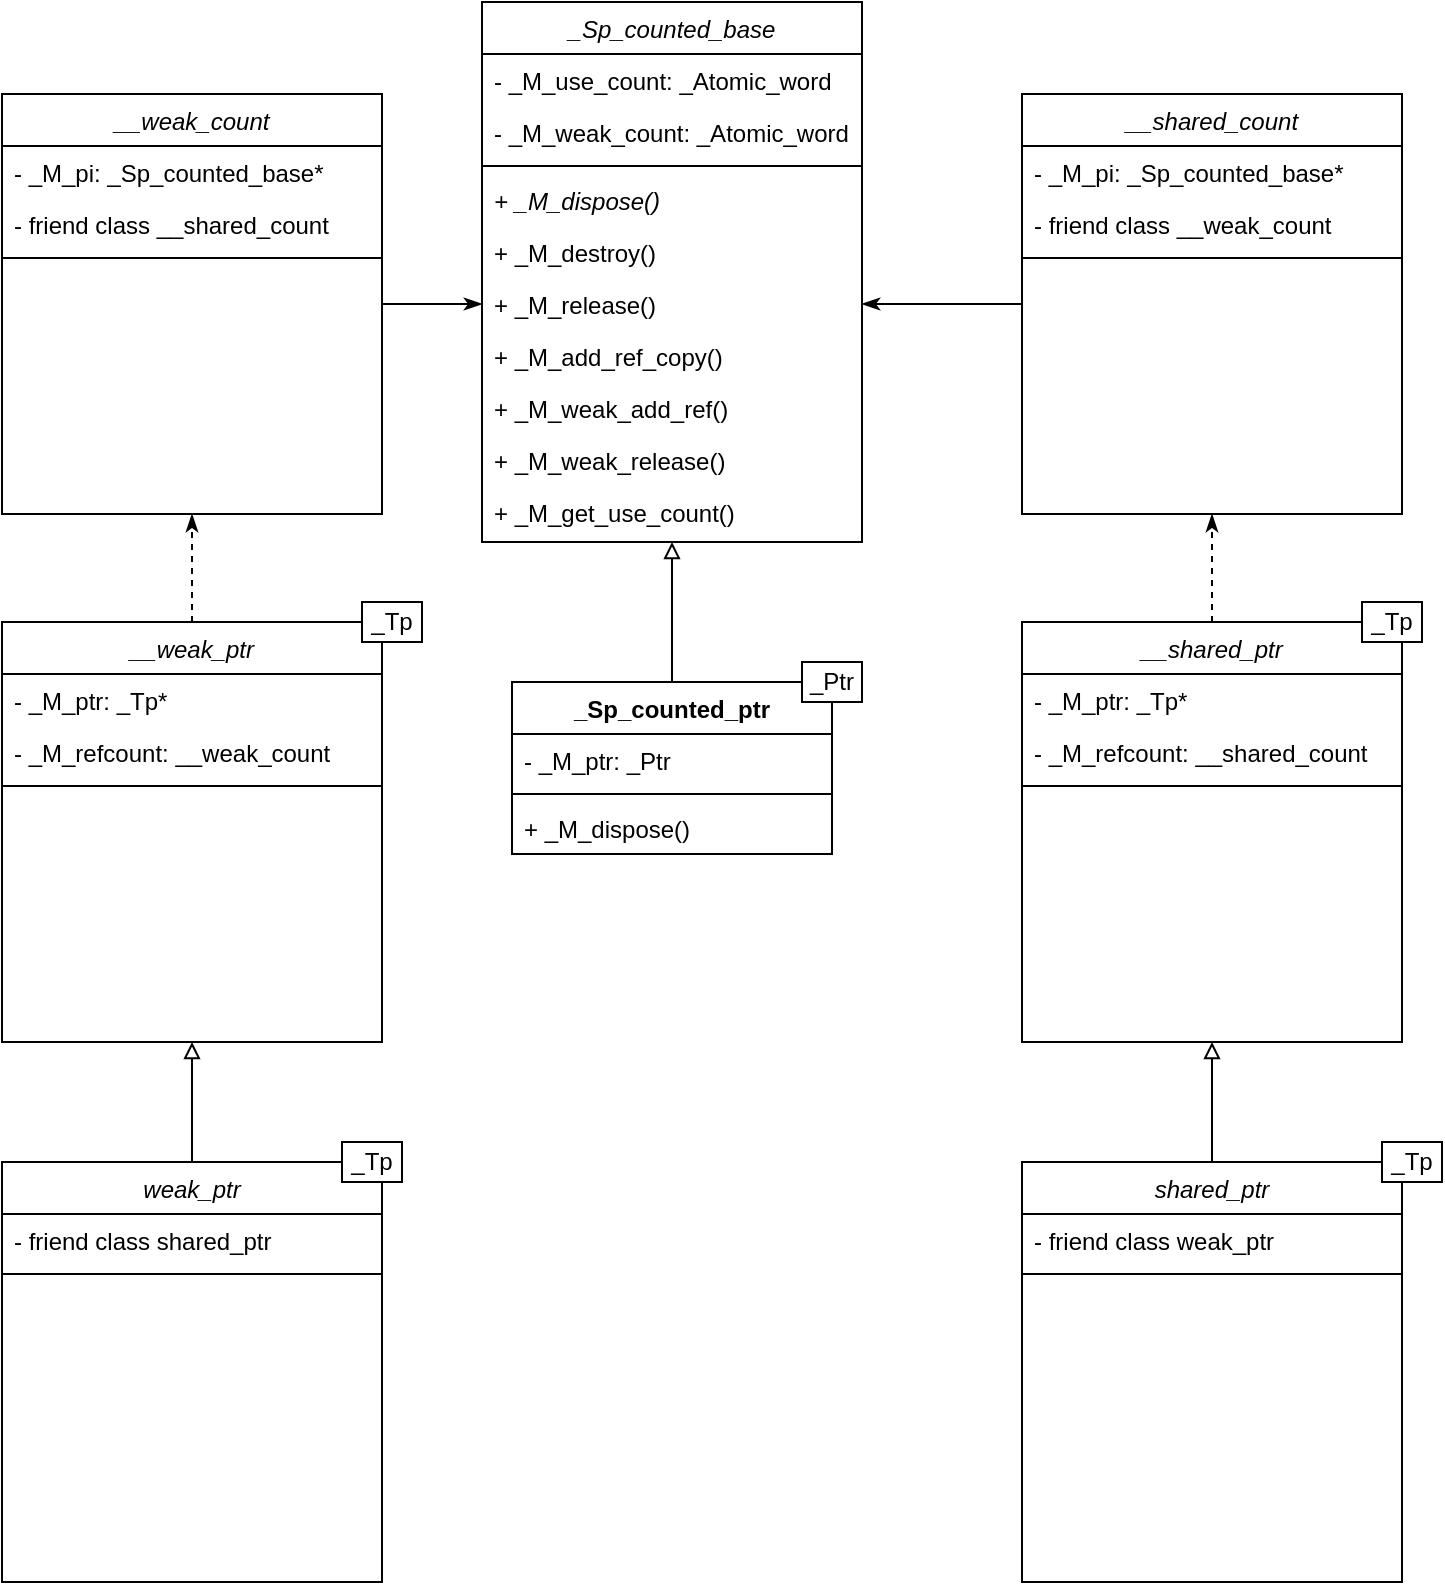 <mxfile version="17.2.4" type="device"><diagram id="C5RBs43oDa-KdzZeNtuy" name="Page-1"><mxGraphModel dx="1350" dy="878" grid="1" gridSize="10" guides="1" tooltips="1" connect="1" arrows="1" fold="1" page="1" pageScale="1" pageWidth="827" pageHeight="1169" math="0" shadow="0"><root><mxCell id="WIyWlLk6GJQsqaUBKTNV-0"/><mxCell id="WIyWlLk6GJQsqaUBKTNV-1" parent="WIyWlLk6GJQsqaUBKTNV-0"/><mxCell id="zkfFHV4jXpPFQw0GAbJ--0" value="_Sp_counted_base" style="swimlane;fontStyle=2;align=center;verticalAlign=top;childLayout=stackLayout;horizontal=1;startSize=26;horizontalStack=0;resizeParent=1;resizeLast=0;collapsible=1;marginBottom=0;rounded=0;shadow=0;strokeWidth=1;" parent="WIyWlLk6GJQsqaUBKTNV-1" vertex="1"><mxGeometry x="294" y="60" width="190" height="270" as="geometry"><mxRectangle x="220" y="120" width="160" height="26" as="alternateBounds"/></mxGeometry></mxCell><mxCell id="zkfFHV4jXpPFQw0GAbJ--1" value="- _M_use_count: _Atomic_word" style="text;align=left;verticalAlign=top;spacingLeft=4;spacingRight=4;overflow=hidden;rotatable=0;points=[[0,0.5],[1,0.5]];portConstraint=eastwest;" parent="zkfFHV4jXpPFQw0GAbJ--0" vertex="1"><mxGeometry y="26" width="190" height="26" as="geometry"/></mxCell><mxCell id="zkfFHV4jXpPFQw0GAbJ--2" value="- _M_weak_count: _Atomic_word" style="text;align=left;verticalAlign=top;spacingLeft=4;spacingRight=4;overflow=hidden;rotatable=0;points=[[0,0.5],[1,0.5]];portConstraint=eastwest;rounded=0;shadow=0;html=0;" parent="zkfFHV4jXpPFQw0GAbJ--0" vertex="1"><mxGeometry y="52" width="190" height="26" as="geometry"/></mxCell><mxCell id="zkfFHV4jXpPFQw0GAbJ--4" value="" style="line;html=1;strokeWidth=1;align=left;verticalAlign=middle;spacingTop=-1;spacingLeft=3;spacingRight=3;rotatable=0;labelPosition=right;points=[];portConstraint=eastwest;" parent="zkfFHV4jXpPFQw0GAbJ--0" vertex="1"><mxGeometry y="78" width="190" height="8" as="geometry"/></mxCell><mxCell id="zkfFHV4jXpPFQw0GAbJ--5" value="+ _M_dispose()" style="text;align=left;verticalAlign=top;spacingLeft=4;spacingRight=4;overflow=hidden;rotatable=0;points=[[0,0.5],[1,0.5]];portConstraint=eastwest;fontStyle=2" parent="zkfFHV4jXpPFQw0GAbJ--0" vertex="1"><mxGeometry y="86" width="190" height="26" as="geometry"/></mxCell><mxCell id="lY6ahuGdxMTxAzJGo0dj-1" value="+ _M_destroy()" style="text;align=left;verticalAlign=top;spacingLeft=4;spacingRight=4;overflow=hidden;rotatable=0;points=[[0,0.5],[1,0.5]];portConstraint=eastwest;rounded=0;shadow=0;html=0;" parent="zkfFHV4jXpPFQw0GAbJ--0" vertex="1"><mxGeometry y="112" width="190" height="26" as="geometry"/></mxCell><mxCell id="lY6ahuGdxMTxAzJGo0dj-3" value="+ _M_release() " style="text;align=left;verticalAlign=top;spacingLeft=4;spacingRight=4;overflow=hidden;rotatable=0;points=[[0,0.5],[1,0.5]];portConstraint=eastwest;rounded=0;shadow=0;html=0;" parent="zkfFHV4jXpPFQw0GAbJ--0" vertex="1"><mxGeometry y="138" width="190" height="26" as="geometry"/></mxCell><mxCell id="lY6ahuGdxMTxAzJGo0dj-2" value="+ _M_add_ref_copy()" style="text;align=left;verticalAlign=top;spacingLeft=4;spacingRight=4;overflow=hidden;rotatable=0;points=[[0,0.5],[1,0.5]];portConstraint=eastwest;rounded=0;shadow=0;html=0;" parent="zkfFHV4jXpPFQw0GAbJ--0" vertex="1"><mxGeometry y="164" width="190" height="26" as="geometry"/></mxCell><mxCell id="lY6ahuGdxMTxAzJGo0dj-4" value="+ _M_weak_add_ref()" style="text;align=left;verticalAlign=top;spacingLeft=4;spacingRight=4;overflow=hidden;rotatable=0;points=[[0,0.5],[1,0.5]];portConstraint=eastwest;rounded=0;shadow=0;html=0;" parent="zkfFHV4jXpPFQw0GAbJ--0" vertex="1"><mxGeometry y="190" width="190" height="26" as="geometry"/></mxCell><mxCell id="lY6ahuGdxMTxAzJGo0dj-5" value="+ _M_weak_release()" style="text;align=left;verticalAlign=top;spacingLeft=4;spacingRight=4;overflow=hidden;rotatable=0;points=[[0,0.5],[1,0.5]];portConstraint=eastwest;rounded=0;shadow=0;html=0;" parent="zkfFHV4jXpPFQw0GAbJ--0" vertex="1"><mxGeometry y="216" width="190" height="26" as="geometry"/></mxCell><mxCell id="lY6ahuGdxMTxAzJGo0dj-6" value="+ _M_get_use_count()" style="text;align=left;verticalAlign=top;spacingLeft=4;spacingRight=4;overflow=hidden;rotatable=0;points=[[0,0.5],[1,0.5]];portConstraint=eastwest;rounded=0;shadow=0;html=0;" parent="zkfFHV4jXpPFQw0GAbJ--0" vertex="1"><mxGeometry y="242" width="190" height="26" as="geometry"/></mxCell><mxCell id="lY6ahuGdxMTxAzJGo0dj-11" style="edgeStyle=orthogonalEdgeStyle;rounded=0;orthogonalLoop=1;jettySize=auto;html=1;exitX=0.5;exitY=0;exitDx=0;exitDy=0;entryX=0.5;entryY=1;entryDx=0;entryDy=0;endArrow=block;endFill=0;" parent="WIyWlLk6GJQsqaUBKTNV-1" source="lY6ahuGdxMTxAzJGo0dj-7" target="zkfFHV4jXpPFQw0GAbJ--0" edge="1"><mxGeometry relative="1" as="geometry"><mxPoint x="594" y="350" as="targetPoint"/></mxGeometry></mxCell><mxCell id="lY6ahuGdxMTxAzJGo0dj-7" value="_Sp_counted_ptr" style="swimlane;fontStyle=1;align=center;verticalAlign=top;childLayout=stackLayout;horizontal=1;startSize=26;horizontalStack=0;resizeParent=1;resizeParentMax=0;resizeLast=0;collapsible=1;marginBottom=0;" parent="WIyWlLk6GJQsqaUBKTNV-1" vertex="1"><mxGeometry x="309" y="400" width="160" height="86" as="geometry"/></mxCell><mxCell id="lY6ahuGdxMTxAzJGo0dj-8" value="- _M_ptr: _Ptr" style="text;strokeColor=none;fillColor=none;align=left;verticalAlign=top;spacingLeft=4;spacingRight=4;overflow=hidden;rotatable=0;points=[[0,0.5],[1,0.5]];portConstraint=eastwest;" parent="lY6ahuGdxMTxAzJGo0dj-7" vertex="1"><mxGeometry y="26" width="160" height="26" as="geometry"/></mxCell><mxCell id="lY6ahuGdxMTxAzJGo0dj-9" value="" style="line;strokeWidth=1;fillColor=none;align=left;verticalAlign=middle;spacingTop=-1;spacingLeft=3;spacingRight=3;rotatable=0;labelPosition=right;points=[];portConstraint=eastwest;" parent="lY6ahuGdxMTxAzJGo0dj-7" vertex="1"><mxGeometry y="52" width="160" height="8" as="geometry"/></mxCell><mxCell id="lY6ahuGdxMTxAzJGo0dj-10" value="+ _M_dispose()" style="text;strokeColor=none;fillColor=none;align=left;verticalAlign=top;spacingLeft=4;spacingRight=4;overflow=hidden;rotatable=0;points=[[0,0.5],[1,0.5]];portConstraint=eastwest;" parent="lY6ahuGdxMTxAzJGo0dj-7" vertex="1"><mxGeometry y="60" width="160" height="26" as="geometry"/></mxCell><mxCell id="lY6ahuGdxMTxAzJGo0dj-38" value="_Ptr" style="rounded=0;whiteSpace=wrap;html=1;" parent="WIyWlLk6GJQsqaUBKTNV-1" vertex="1"><mxGeometry x="454" y="390" width="30" height="20" as="geometry"/></mxCell><mxCell id="lY6ahuGdxMTxAzJGo0dj-40" value="__shared_count" style="swimlane;fontStyle=2;align=center;verticalAlign=top;childLayout=stackLayout;horizontal=1;startSize=26;horizontalStack=0;resizeParent=1;resizeLast=0;collapsible=1;marginBottom=0;rounded=0;shadow=0;strokeWidth=1;" parent="WIyWlLk6GJQsqaUBKTNV-1" vertex="1"><mxGeometry x="564" y="106" width="190" height="210" as="geometry"><mxRectangle x="220" y="120" width="160" height="26" as="alternateBounds"/></mxGeometry></mxCell><mxCell id="lY6ahuGdxMTxAzJGo0dj-41" value="- _M_pi: _Sp_counted_base*" style="text;align=left;verticalAlign=top;spacingLeft=4;spacingRight=4;overflow=hidden;rotatable=0;points=[[0,0.5],[1,0.5]];portConstraint=eastwest;" parent="lY6ahuGdxMTxAzJGo0dj-40" vertex="1"><mxGeometry y="26" width="190" height="26" as="geometry"/></mxCell><mxCell id="lY6ahuGdxMTxAzJGo0dj-53" value="- friend class __weak_count" style="text;align=left;verticalAlign=top;spacingLeft=4;spacingRight=4;overflow=hidden;rotatable=0;points=[[0,0.5],[1,0.5]];portConstraint=eastwest;" parent="lY6ahuGdxMTxAzJGo0dj-40" vertex="1"><mxGeometry y="52" width="190" height="26" as="geometry"/></mxCell><mxCell id="lY6ahuGdxMTxAzJGo0dj-43" value="" style="line;html=1;strokeWidth=1;align=left;verticalAlign=middle;spacingTop=-1;spacingLeft=3;spacingRight=3;rotatable=0;labelPosition=right;points=[];portConstraint=eastwest;" parent="lY6ahuGdxMTxAzJGo0dj-40" vertex="1"><mxGeometry y="78" width="190" height="8" as="geometry"/></mxCell><mxCell id="lY6ahuGdxMTxAzJGo0dj-52" style="edgeStyle=none;rounded=0;orthogonalLoop=1;jettySize=auto;html=1;entryX=1;entryY=0.5;entryDx=0;entryDy=0;endArrow=classicThin;endFill=1;exitX=0;exitY=0.5;exitDx=0;exitDy=0;" parent="WIyWlLk6GJQsqaUBKTNV-1" source="lY6ahuGdxMTxAzJGo0dj-40" target="lY6ahuGdxMTxAzJGo0dj-3" edge="1"><mxGeometry relative="1" as="geometry"><mxPoint x="564" y="200" as="sourcePoint"/></mxGeometry></mxCell><mxCell id="lY6ahuGdxMTxAzJGo0dj-58" style="edgeStyle=none;rounded=0;orthogonalLoop=1;jettySize=auto;html=1;endArrow=classicThin;endFill=1;entryX=0;entryY=0.5;entryDx=0;entryDy=0;exitX=1;exitY=0.5;exitDx=0;exitDy=0;" parent="WIyWlLk6GJQsqaUBKTNV-1" source="lY6ahuGdxMTxAzJGo0dj-54" target="lY6ahuGdxMTxAzJGo0dj-3" edge="1"><mxGeometry relative="1" as="geometry"><mxPoint x="274" y="225" as="targetPoint"/></mxGeometry></mxCell><mxCell id="lY6ahuGdxMTxAzJGo0dj-54" value="__weak_count" style="swimlane;fontStyle=2;align=center;verticalAlign=top;childLayout=stackLayout;horizontal=1;startSize=26;horizontalStack=0;resizeParent=1;resizeLast=0;collapsible=1;marginBottom=0;rounded=0;shadow=0;strokeWidth=1;" parent="WIyWlLk6GJQsqaUBKTNV-1" vertex="1"><mxGeometry x="54" y="106" width="190" height="210" as="geometry"><mxRectangle x="220" y="120" width="160" height="26" as="alternateBounds"/></mxGeometry></mxCell><mxCell id="lY6ahuGdxMTxAzJGo0dj-55" value="- _M_pi: _Sp_counted_base*" style="text;align=left;verticalAlign=top;spacingLeft=4;spacingRight=4;overflow=hidden;rotatable=0;points=[[0,0.5],[1,0.5]];portConstraint=eastwest;" parent="lY6ahuGdxMTxAzJGo0dj-54" vertex="1"><mxGeometry y="26" width="190" height="26" as="geometry"/></mxCell><mxCell id="lY6ahuGdxMTxAzJGo0dj-56" value="- friend class __shared_count" style="text;align=left;verticalAlign=top;spacingLeft=4;spacingRight=4;overflow=hidden;rotatable=0;points=[[0,0.5],[1,0.5]];portConstraint=eastwest;" parent="lY6ahuGdxMTxAzJGo0dj-54" vertex="1"><mxGeometry y="52" width="190" height="26" as="geometry"/></mxCell><mxCell id="lY6ahuGdxMTxAzJGo0dj-57" value="" style="line;html=1;strokeWidth=1;align=left;verticalAlign=middle;spacingTop=-1;spacingLeft=3;spacingRight=3;rotatable=0;labelPosition=right;points=[];portConstraint=eastwest;" parent="lY6ahuGdxMTxAzJGo0dj-54" vertex="1"><mxGeometry y="78" width="190" height="8" as="geometry"/></mxCell><mxCell id="lY6ahuGdxMTxAzJGo0dj-63" style="edgeStyle=none;rounded=0;orthogonalLoop=1;jettySize=auto;html=1;entryX=0.5;entryY=1;entryDx=0;entryDy=0;endArrow=classicThin;endFill=1;dashed=1;" parent="WIyWlLk6GJQsqaUBKTNV-1" source="lY6ahuGdxMTxAzJGo0dj-59" target="lY6ahuGdxMTxAzJGo0dj-40" edge="1"><mxGeometry relative="1" as="geometry"/></mxCell><mxCell id="lY6ahuGdxMTxAzJGo0dj-59" value="__shared_ptr" style="swimlane;fontStyle=2;align=center;verticalAlign=top;childLayout=stackLayout;horizontal=1;startSize=26;horizontalStack=0;resizeParent=1;resizeLast=0;collapsible=1;marginBottom=0;rounded=0;shadow=0;strokeWidth=1;" parent="WIyWlLk6GJQsqaUBKTNV-1" vertex="1"><mxGeometry x="564" y="370" width="190" height="210" as="geometry"><mxRectangle x="220" y="120" width="160" height="26" as="alternateBounds"/></mxGeometry></mxCell><mxCell id="lY6ahuGdxMTxAzJGo0dj-60" value="- _M_ptr: _Tp*" style="text;align=left;verticalAlign=top;spacingLeft=4;spacingRight=4;overflow=hidden;rotatable=0;points=[[0,0.5],[1,0.5]];portConstraint=eastwest;" parent="lY6ahuGdxMTxAzJGo0dj-59" vertex="1"><mxGeometry y="26" width="190" height="26" as="geometry"/></mxCell><mxCell id="lY6ahuGdxMTxAzJGo0dj-61" value="- _M_refcount: __shared_count" style="text;align=left;verticalAlign=top;spacingLeft=4;spacingRight=4;overflow=hidden;rotatable=0;points=[[0,0.5],[1,0.5]];portConstraint=eastwest;" parent="lY6ahuGdxMTxAzJGo0dj-59" vertex="1"><mxGeometry y="52" width="190" height="26" as="geometry"/></mxCell><mxCell id="lY6ahuGdxMTxAzJGo0dj-62" value="" style="line;html=1;strokeWidth=1;align=left;verticalAlign=middle;spacingTop=-1;spacingLeft=3;spacingRight=3;rotatable=0;labelPosition=right;points=[];portConstraint=eastwest;" parent="lY6ahuGdxMTxAzJGo0dj-59" vertex="1"><mxGeometry y="78" width="190" height="8" as="geometry"/></mxCell><mxCell id="lY6ahuGdxMTxAzJGo0dj-68" style="edgeStyle=none;rounded=0;orthogonalLoop=1;jettySize=auto;html=1;entryX=0.5;entryY=1;entryDx=0;entryDy=0;dashed=1;endArrow=classicThin;endFill=1;" parent="WIyWlLk6GJQsqaUBKTNV-1" source="lY6ahuGdxMTxAzJGo0dj-64" target="lY6ahuGdxMTxAzJGo0dj-54" edge="1"><mxGeometry relative="1" as="geometry"/></mxCell><mxCell id="lY6ahuGdxMTxAzJGo0dj-64" value="__weak_ptr" style="swimlane;fontStyle=2;align=center;verticalAlign=top;childLayout=stackLayout;horizontal=1;startSize=26;horizontalStack=0;resizeParent=1;resizeLast=0;collapsible=1;marginBottom=0;rounded=0;shadow=0;strokeWidth=1;" parent="WIyWlLk6GJQsqaUBKTNV-1" vertex="1"><mxGeometry x="54" y="370" width="190" height="210" as="geometry"><mxRectangle x="220" y="120" width="160" height="26" as="alternateBounds"/></mxGeometry></mxCell><mxCell id="lY6ahuGdxMTxAzJGo0dj-65" value="- _M_ptr: _Tp*" style="text;align=left;verticalAlign=top;spacingLeft=4;spacingRight=4;overflow=hidden;rotatable=0;points=[[0,0.5],[1,0.5]];portConstraint=eastwest;" parent="lY6ahuGdxMTxAzJGo0dj-64" vertex="1"><mxGeometry y="26" width="190" height="26" as="geometry"/></mxCell><mxCell id="lY6ahuGdxMTxAzJGo0dj-66" value="- _M_refcount: __weak_count" style="text;align=left;verticalAlign=top;spacingLeft=4;spacingRight=4;overflow=hidden;rotatable=0;points=[[0,0.5],[1,0.5]];portConstraint=eastwest;" parent="lY6ahuGdxMTxAzJGo0dj-64" vertex="1"><mxGeometry y="52" width="190" height="26" as="geometry"/></mxCell><mxCell id="lY6ahuGdxMTxAzJGo0dj-67" value="" style="line;html=1;strokeWidth=1;align=left;verticalAlign=middle;spacingTop=-1;spacingLeft=3;spacingRight=3;rotatable=0;labelPosition=right;points=[];portConstraint=eastwest;" parent="lY6ahuGdxMTxAzJGo0dj-64" vertex="1"><mxGeometry y="78" width="190" height="8" as="geometry"/></mxCell><mxCell id="lY6ahuGdxMTxAzJGo0dj-77" style="edgeStyle=none;rounded=0;orthogonalLoop=1;jettySize=auto;html=1;exitX=0.5;exitY=0;exitDx=0;exitDy=0;entryX=0.5;entryY=1;entryDx=0;entryDy=0;endArrow=block;endFill=0;" parent="WIyWlLk6GJQsqaUBKTNV-1" source="lY6ahuGdxMTxAzJGo0dj-69" target="lY6ahuGdxMTxAzJGo0dj-64" edge="1"><mxGeometry relative="1" as="geometry"/></mxCell><mxCell id="lY6ahuGdxMTxAzJGo0dj-69" value="weak_ptr" style="swimlane;fontStyle=2;align=center;verticalAlign=top;childLayout=stackLayout;horizontal=1;startSize=26;horizontalStack=0;resizeParent=1;resizeLast=0;collapsible=1;marginBottom=0;rounded=0;shadow=0;strokeWidth=1;" parent="WIyWlLk6GJQsqaUBKTNV-1" vertex="1"><mxGeometry x="54" y="640" width="190" height="210" as="geometry"><mxRectangle x="220" y="120" width="160" height="26" as="alternateBounds"/></mxGeometry></mxCell><mxCell id="lY6ahuGdxMTxAzJGo0dj-70" value="- friend class shared_ptr" style="text;align=left;verticalAlign=top;spacingLeft=4;spacingRight=4;overflow=hidden;rotatable=0;points=[[0,0.5],[1,0.5]];portConstraint=eastwest;" parent="lY6ahuGdxMTxAzJGo0dj-69" vertex="1"><mxGeometry y="26" width="190" height="26" as="geometry"/></mxCell><mxCell id="lY6ahuGdxMTxAzJGo0dj-72" value="" style="line;html=1;strokeWidth=1;align=left;verticalAlign=middle;spacingTop=-1;spacingLeft=3;spacingRight=3;rotatable=0;labelPosition=right;points=[];portConstraint=eastwest;" parent="lY6ahuGdxMTxAzJGo0dj-69" vertex="1"><mxGeometry y="52" width="190" height="8" as="geometry"/></mxCell><mxCell id="lY6ahuGdxMTxAzJGo0dj-78" style="edgeStyle=none;rounded=0;orthogonalLoop=1;jettySize=auto;html=1;exitX=0.5;exitY=0;exitDx=0;exitDy=0;entryX=0.5;entryY=1;entryDx=0;entryDy=0;endArrow=block;endFill=0;" parent="WIyWlLk6GJQsqaUBKTNV-1" source="lY6ahuGdxMTxAzJGo0dj-73" target="lY6ahuGdxMTxAzJGo0dj-59" edge="1"><mxGeometry relative="1" as="geometry"/></mxCell><mxCell id="lY6ahuGdxMTxAzJGo0dj-73" value="shared_ptr" style="swimlane;fontStyle=2;align=center;verticalAlign=top;childLayout=stackLayout;horizontal=1;startSize=26;horizontalStack=0;resizeParent=1;resizeLast=0;collapsible=1;marginBottom=0;rounded=0;shadow=0;strokeWidth=1;" parent="WIyWlLk6GJQsqaUBKTNV-1" vertex="1"><mxGeometry x="564" y="640" width="190" height="210" as="geometry"><mxRectangle x="220" y="120" width="160" height="26" as="alternateBounds"/></mxGeometry></mxCell><mxCell id="lY6ahuGdxMTxAzJGo0dj-74" value="- friend class weak_ptr" style="text;align=left;verticalAlign=top;spacingLeft=4;spacingRight=4;overflow=hidden;rotatable=0;points=[[0,0.5],[1,0.5]];portConstraint=eastwest;" parent="lY6ahuGdxMTxAzJGo0dj-73" vertex="1"><mxGeometry y="26" width="190" height="26" as="geometry"/></mxCell><mxCell id="lY6ahuGdxMTxAzJGo0dj-76" value="" style="line;html=1;strokeWidth=1;align=left;verticalAlign=middle;spacingTop=-1;spacingLeft=3;spacingRight=3;rotatable=0;labelPosition=right;points=[];portConstraint=eastwest;" parent="lY6ahuGdxMTxAzJGo0dj-73" vertex="1"><mxGeometry y="52" width="190" height="8" as="geometry"/></mxCell><mxCell id="lY6ahuGdxMTxAzJGo0dj-79" value="_Tp" style="rounded=0;whiteSpace=wrap;html=1;" parent="WIyWlLk6GJQsqaUBKTNV-1" vertex="1"><mxGeometry x="224" y="630" width="30" height="20" as="geometry"/></mxCell><mxCell id="lY6ahuGdxMTxAzJGo0dj-80" value="_Tp" style="rounded=0;whiteSpace=wrap;html=1;" parent="WIyWlLk6GJQsqaUBKTNV-1" vertex="1"><mxGeometry x="744" y="630" width="30" height="20" as="geometry"/></mxCell><mxCell id="lY6ahuGdxMTxAzJGo0dj-81" value="_Tp" style="rounded=0;whiteSpace=wrap;html=1;" parent="WIyWlLk6GJQsqaUBKTNV-1" vertex="1"><mxGeometry x="734" y="360" width="30" height="20" as="geometry"/></mxCell><mxCell id="lY6ahuGdxMTxAzJGo0dj-82" value="_Tp" style="rounded=0;whiteSpace=wrap;html=1;" parent="WIyWlLk6GJQsqaUBKTNV-1" vertex="1"><mxGeometry x="234" y="360" width="30" height="20" as="geometry"/></mxCell></root></mxGraphModel></diagram></mxfile>